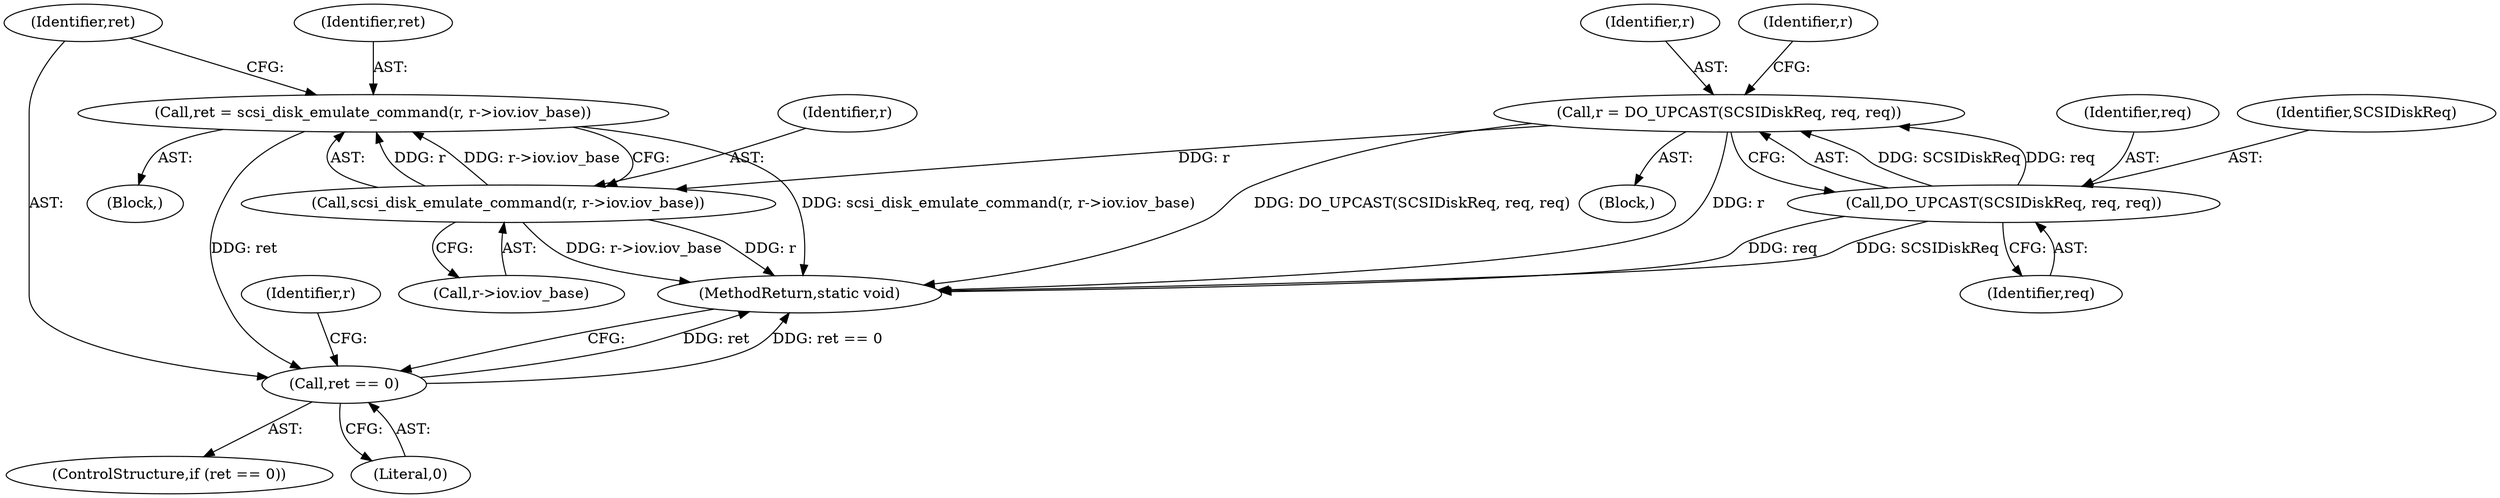 digraph "1_qemu_7285477ab11831b1cf56e45878a89170dd06d9b9_0@del" {
"1000167" [label="(Call,ret = scsi_disk_emulate_command(r, r->iov.iov_base))"];
"1000169" [label="(Call,scsi_disk_emulate_command(r, r->iov.iov_base))"];
"1000119" [label="(Call,r = DO_UPCAST(SCSIDiskReq, req, req))"];
"1000121" [label="(Call,DO_UPCAST(SCSIDiskReq, req, req))"];
"1000177" [label="(Call,ret == 0)"];
"1000121" [label="(Call,DO_UPCAST(SCSIDiskReq, req, req))"];
"1000168" [label="(Identifier,ret)"];
"1000187" [label="(MethodReturn,static void)"];
"1000184" [label="(Identifier,r)"];
"1000167" [label="(Call,ret = scsi_disk_emulate_command(r, r->iov.iov_base))"];
"1000123" [label="(Identifier,req)"];
"1000177" [label="(Call,ret == 0)"];
"1000122" [label="(Identifier,SCSIDiskReq)"];
"1000169" [label="(Call,scsi_disk_emulate_command(r, r->iov.iov_base))"];
"1000176" [label="(ControlStructure,if (ret == 0))"];
"1000179" [label="(Literal,0)"];
"1000119" [label="(Call,r = DO_UPCAST(SCSIDiskReq, req, req))"];
"1000120" [label="(Identifier,r)"];
"1000128" [label="(Identifier,r)"];
"1000178" [label="(Identifier,ret)"];
"1000124" [label="(Identifier,req)"];
"1000171" [label="(Call,r->iov.iov_base)"];
"1000118" [label="(Block,)"];
"1000151" [label="(Block,)"];
"1000170" [label="(Identifier,r)"];
"1000167" -> "1000151"  [label="AST: "];
"1000167" -> "1000169"  [label="CFG: "];
"1000168" -> "1000167"  [label="AST: "];
"1000169" -> "1000167"  [label="AST: "];
"1000178" -> "1000167"  [label="CFG: "];
"1000167" -> "1000187"  [label="DDG: scsi_disk_emulate_command(r, r->iov.iov_base)"];
"1000169" -> "1000167"  [label="DDG: r"];
"1000169" -> "1000167"  [label="DDG: r->iov.iov_base"];
"1000167" -> "1000177"  [label="DDG: ret"];
"1000169" -> "1000171"  [label="CFG: "];
"1000170" -> "1000169"  [label="AST: "];
"1000171" -> "1000169"  [label="AST: "];
"1000169" -> "1000187"  [label="DDG: r->iov.iov_base"];
"1000169" -> "1000187"  [label="DDG: r"];
"1000119" -> "1000169"  [label="DDG: r"];
"1000119" -> "1000118"  [label="AST: "];
"1000119" -> "1000121"  [label="CFG: "];
"1000120" -> "1000119"  [label="AST: "];
"1000121" -> "1000119"  [label="AST: "];
"1000128" -> "1000119"  [label="CFG: "];
"1000119" -> "1000187"  [label="DDG: DO_UPCAST(SCSIDiskReq, req, req)"];
"1000119" -> "1000187"  [label="DDG: r"];
"1000121" -> "1000119"  [label="DDG: SCSIDiskReq"];
"1000121" -> "1000119"  [label="DDG: req"];
"1000121" -> "1000124"  [label="CFG: "];
"1000122" -> "1000121"  [label="AST: "];
"1000123" -> "1000121"  [label="AST: "];
"1000124" -> "1000121"  [label="AST: "];
"1000121" -> "1000187"  [label="DDG: req"];
"1000121" -> "1000187"  [label="DDG: SCSIDiskReq"];
"1000177" -> "1000176"  [label="AST: "];
"1000177" -> "1000179"  [label="CFG: "];
"1000178" -> "1000177"  [label="AST: "];
"1000179" -> "1000177"  [label="AST: "];
"1000184" -> "1000177"  [label="CFG: "];
"1000187" -> "1000177"  [label="CFG: "];
"1000177" -> "1000187"  [label="DDG: ret"];
"1000177" -> "1000187"  [label="DDG: ret == 0"];
}
